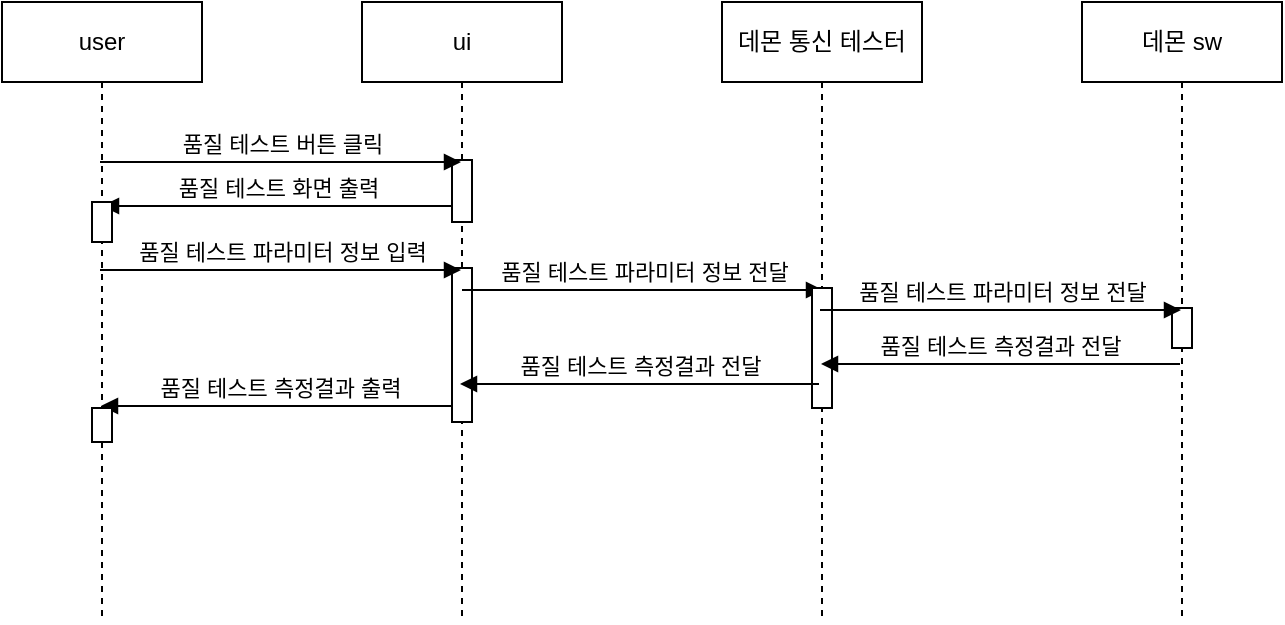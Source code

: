 <mxfile version="20.5.3" type="github">
  <diagram id="7drGlwQU_m2oJ-XbZ-v6" name="페이지-1">
    <mxGraphModel dx="1038" dy="579" grid="1" gridSize="10" guides="1" tooltips="1" connect="1" arrows="1" fold="1" page="1" pageScale="1" pageWidth="827" pageHeight="1169" math="0" shadow="0">
      <root>
        <mxCell id="0" />
        <mxCell id="1" parent="0" />
        <mxCell id="-wSrzI2DskG3X5Fqx5BN-1" value="ui" style="shape=umlLifeline;perimeter=lifelinePerimeter;whiteSpace=wrap;html=1;container=1;collapsible=0;recursiveResize=0;outlineConnect=0;" vertex="1" parent="1">
          <mxGeometry x="281" y="22" width="100" height="310" as="geometry" />
        </mxCell>
        <mxCell id="-wSrzI2DskG3X5Fqx5BN-2" value="" style="html=1;points=[];perimeter=orthogonalPerimeter;" vertex="1" parent="-wSrzI2DskG3X5Fqx5BN-1">
          <mxGeometry x="45" y="79" width="10" height="31" as="geometry" />
        </mxCell>
        <mxCell id="-wSrzI2DskG3X5Fqx5BN-14" value="품질 테스트 화면 출력" style="html=1;verticalAlign=bottom;endArrow=block;rounded=0;" edge="1" parent="-wSrzI2DskG3X5Fqx5BN-1" target="-wSrzI2DskG3X5Fqx5BN-3">
          <mxGeometry width="80" relative="1" as="geometry">
            <mxPoint x="45" y="102" as="sourcePoint" />
            <mxPoint x="-121" y="102" as="targetPoint" />
          </mxGeometry>
        </mxCell>
        <mxCell id="-wSrzI2DskG3X5Fqx5BN-20" value="품질 테스트 측정결과 출력" style="html=1;verticalAlign=bottom;endArrow=block;rounded=0;" edge="1" parent="-wSrzI2DskG3X5Fqx5BN-1">
          <mxGeometry width="80" relative="1" as="geometry">
            <mxPoint x="49" y="202" as="sourcePoint" />
            <mxPoint x="-130.5" y="202" as="targetPoint" />
          </mxGeometry>
        </mxCell>
        <mxCell id="-wSrzI2DskG3X5Fqx5BN-21" value="" style="html=1;points=[];perimeter=orthogonalPerimeter;" vertex="1" parent="-wSrzI2DskG3X5Fqx5BN-1">
          <mxGeometry x="45" y="133" width="10" height="77" as="geometry" />
        </mxCell>
        <mxCell id="-wSrzI2DskG3X5Fqx5BN-3" value="user" style="shape=umlLifeline;perimeter=lifelinePerimeter;whiteSpace=wrap;html=1;container=1;collapsible=0;recursiveResize=0;outlineConnect=0;" vertex="1" parent="1">
          <mxGeometry x="101" y="22" width="100" height="310" as="geometry" />
        </mxCell>
        <mxCell id="-wSrzI2DskG3X5Fqx5BN-4" value="" style="html=1;points=[];perimeter=orthogonalPerimeter;" vertex="1" parent="-wSrzI2DskG3X5Fqx5BN-3">
          <mxGeometry x="45" y="100" width="10" height="20" as="geometry" />
        </mxCell>
        <mxCell id="-wSrzI2DskG3X5Fqx5BN-24" value="" style="html=1;points=[];perimeter=orthogonalPerimeter;" vertex="1" parent="-wSrzI2DskG3X5Fqx5BN-3">
          <mxGeometry x="45" y="203" width="10" height="17" as="geometry" />
        </mxCell>
        <mxCell id="-wSrzI2DskG3X5Fqx5BN-5" value="데몬 통신 테스터" style="shape=umlLifeline;perimeter=lifelinePerimeter;whiteSpace=wrap;html=1;container=1;collapsible=0;recursiveResize=0;outlineConnect=0;" vertex="1" parent="1">
          <mxGeometry x="461" y="22" width="100" height="310" as="geometry" />
        </mxCell>
        <mxCell id="-wSrzI2DskG3X5Fqx5BN-16" value="품질 테스트 파라미터 정보 전달" style="html=1;verticalAlign=bottom;endArrow=block;rounded=0;" edge="1" parent="-wSrzI2DskG3X5Fqx5BN-5">
          <mxGeometry width="80" relative="1" as="geometry">
            <mxPoint x="-130" y="144" as="sourcePoint" />
            <mxPoint x="50.5" y="144" as="targetPoint" />
          </mxGeometry>
        </mxCell>
        <mxCell id="-wSrzI2DskG3X5Fqx5BN-22" value="" style="html=1;points=[];perimeter=orthogonalPerimeter;" vertex="1" parent="-wSrzI2DskG3X5Fqx5BN-5">
          <mxGeometry x="45" y="143" width="10" height="60" as="geometry" />
        </mxCell>
        <mxCell id="-wSrzI2DskG3X5Fqx5BN-7" value="데몬 sw" style="shape=umlLifeline;perimeter=lifelinePerimeter;whiteSpace=wrap;html=1;container=1;collapsible=0;recursiveResize=0;outlineConnect=0;" vertex="1" parent="1">
          <mxGeometry x="641" y="22" width="100" height="310" as="geometry" />
        </mxCell>
        <mxCell id="-wSrzI2DskG3X5Fqx5BN-23" value="" style="html=1;points=[];perimeter=orthogonalPerimeter;" vertex="1" parent="-wSrzI2DskG3X5Fqx5BN-7">
          <mxGeometry x="45" y="153" width="10" height="20" as="geometry" />
        </mxCell>
        <mxCell id="-wSrzI2DskG3X5Fqx5BN-9" value="품질 테스트 버튼 클릭" style="html=1;verticalAlign=bottom;endArrow=block;rounded=0;" edge="1" parent="1" target="-wSrzI2DskG3X5Fqx5BN-1">
          <mxGeometry width="80" relative="1" as="geometry">
            <mxPoint x="150" y="102" as="sourcePoint" />
            <mxPoint x="230" y="102" as="targetPoint" />
          </mxGeometry>
        </mxCell>
        <mxCell id="-wSrzI2DskG3X5Fqx5BN-15" value="품질 테스트 파라미터 정보 입력" style="html=1;verticalAlign=bottom;endArrow=block;rounded=0;" edge="1" parent="1">
          <mxGeometry width="80" relative="1" as="geometry">
            <mxPoint x="150" y="156" as="sourcePoint" />
            <mxPoint x="330.5" y="156" as="targetPoint" />
          </mxGeometry>
        </mxCell>
        <mxCell id="-wSrzI2DskG3X5Fqx5BN-17" value="품질 테스트 파라미터 정보 전달" style="html=1;verticalAlign=bottom;endArrow=block;rounded=0;" edge="1" parent="1">
          <mxGeometry width="80" relative="1" as="geometry">
            <mxPoint x="510" y="176" as="sourcePoint" />
            <mxPoint x="690.5" y="176" as="targetPoint" />
          </mxGeometry>
        </mxCell>
        <mxCell id="-wSrzI2DskG3X5Fqx5BN-18" value="품질 테스트 측정결과 전달" style="html=1;verticalAlign=bottom;endArrow=block;rounded=0;" edge="1" parent="1">
          <mxGeometry width="80" relative="1" as="geometry">
            <mxPoint x="690" y="203" as="sourcePoint" />
            <mxPoint x="510.5" y="203" as="targetPoint" />
          </mxGeometry>
        </mxCell>
        <mxCell id="-wSrzI2DskG3X5Fqx5BN-19" value="품질 테스트 측정결과 전달" style="html=1;verticalAlign=bottom;endArrow=block;rounded=0;" edge="1" parent="1">
          <mxGeometry width="80" relative="1" as="geometry">
            <mxPoint x="509.5" y="213" as="sourcePoint" />
            <mxPoint x="330" y="213" as="targetPoint" />
          </mxGeometry>
        </mxCell>
      </root>
    </mxGraphModel>
  </diagram>
</mxfile>

